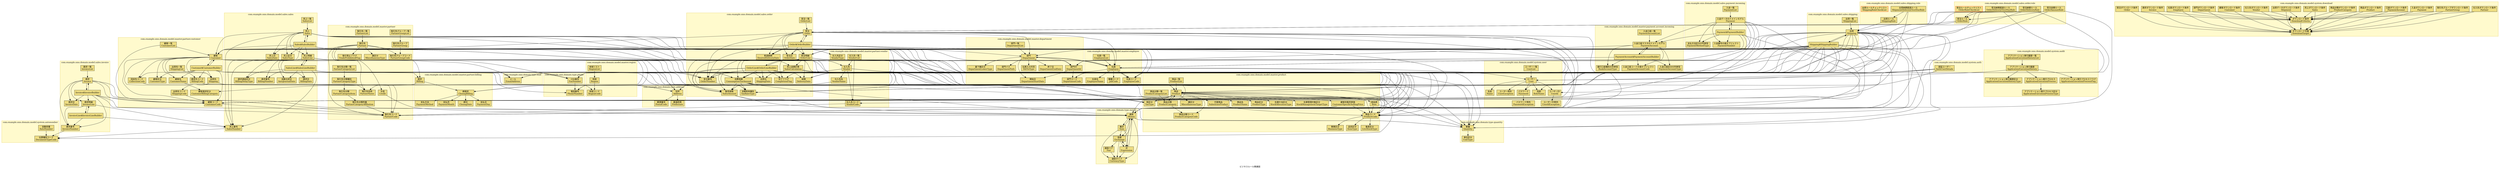 digraph "ビジネスルール関連図" {label="ビジネスルール関連図";
newrank=true;
node [shape=box,style=filled,fillcolor=lightgoldenrod];
subgraph "cluster_com.example.sms.domain.model.master.department" {
label="com.example.sms.domain.model.master.department";
style=filled;fillcolor="lemonchiffon";
color="lightgoldenrod";
penwidth=2;
"com.example.sms.domain.model.master.department.Department"[label="部門\nDepartment",URL="./domain.html#com.example.sms.domain.model.master.department.Department"];
"com.example.sms.domain.model.master.department.DepartmentCode"[label="部門コード\nDepartmentCode",URL="./domain.html#com.example.sms.domain.model.master.department.DepartmentCode"];
"com.example.sms.domain.model.master.department.DepartmentEndDate"[label="終了日\nDepartmentEndDate",URL="./domain.html#com.example.sms.domain.model.master.department.DepartmentEndDate"];
"com.example.sms.domain.model.master.department.DepartmentId"[label="部門ID\nDepartmentId",URL="./domain.html#com.example.sms.domain.model.master.department.DepartmentId"];
"com.example.sms.domain.model.master.department.DepartmentList"[label="部門一覧\nDepartmentList",URL="./domain.html#com.example.sms.domain.model.master.department.DepartmentList"];
"com.example.sms.domain.model.master.department.DepartmentLowerType"[label="最下層区分\nDepartmentLowerType",URL="./domain.html#com.example.sms.domain.model.master.department.DepartmentLowerType"];
"com.example.sms.domain.model.master.department.DepartmentPath"[label="部門パス\nDepartmentPath",URL="./domain.html#com.example.sms.domain.model.master.department.DepartmentPath"];
"com.example.sms.domain.model.master.department.DepartmentStartDate"[label="開始日\nDepartmentStartDate",URL="./domain.html#com.example.sms.domain.model.master.department.DepartmentStartDate"];
"com.example.sms.domain.model.master.department.SlitYnType"[label="伝票入力可否\nSlitYnType",URL="./domain.html#com.example.sms.domain.model.master.department.SlitYnType"];
}
subgraph "cluster_com.example.sms.domain.model.master.employee" {
label="com.example.sms.domain.model.master.employee";
style=filled;fillcolor="lemonchiffon";
color="lightgoldenrod";
penwidth=2;
"com.example.sms.domain.model.master.employee.Employee"[label="社員\nEmployee",URL="./domain.html#com.example.sms.domain.model.master.employee.Employee"];
"com.example.sms.domain.model.master.employee.EmployeeCode"[label="社員コード\nEmployeeCode",URL="./domain.html#com.example.sms.domain.model.master.employee.EmployeeCode"];
"com.example.sms.domain.model.master.employee.EmployeeList"[label="社員一覧\nEmployeeList",URL="./domain.html#com.example.sms.domain.model.master.employee.EmployeeList"];
"com.example.sms.domain.model.master.employee.EmployeeName"[label="社員名\nEmployeeName",URL="./domain.html#com.example.sms.domain.model.master.employee.EmployeeName"];
"com.example.sms.domain.model.master.employee.JobCode"[label="職種コード\nJobCode",URL="./domain.html#com.example.sms.domain.model.master.employee.JobCode"];
}
subgraph "cluster_com.example.sms.domain.model.master.partner" {
label="com.example.sms.domain.model.master.partner";
style=filled;fillcolor="lemonchiffon";
color="lightgoldenrod";
penwidth=2;
"com.example.sms.domain.model.master.partner.Credit"[label="与信\nCredit",URL="./domain.html#com.example.sms.domain.model.master.partner.Credit"];
"com.example.sms.domain.model.master.partner.MiscellaneousType"[label="雑区分\nMiscellaneousType",URL="./domain.html#com.example.sms.domain.model.master.partner.MiscellaneousType"];
"com.example.sms.domain.model.master.partner.Partner"[label="取引先\nPartner",URL="./domain.html#com.example.sms.domain.model.master.partner.Partner"];
"com.example.sms.domain.model.master.partner.PartnerCategoryAffiliation"[label="取引先分類所属\nPartnerCategoryAffiliation",URL="./domain.html#com.example.sms.domain.model.master.partner.PartnerCategoryAffiliation"];
"com.example.sms.domain.model.master.partner.PartnerCategoryItem"[label="取引先分類\nPartnerCategoryItem",URL="./domain.html#com.example.sms.domain.model.master.partner.PartnerCategoryItem"];
"com.example.sms.domain.model.master.partner.PartnerCategoryList"[label="取引先分類一覧\nPartnerCategoryList",URL="./domain.html#com.example.sms.domain.model.master.partner.PartnerCategoryList"];
"com.example.sms.domain.model.master.partner.PartnerCategoryType"[label="取引先分類種別\nPartnerCategoryType",URL="./domain.html#com.example.sms.domain.model.master.partner.PartnerCategoryType"];
"com.example.sms.domain.model.master.partner.PartnerCode"[label="取引先コード\nPartnerCode",URL="./domain.html#com.example.sms.domain.model.master.partner.PartnerCode"];
"com.example.sms.domain.model.master.partner.PartnerGroup"[label="取引先グループ\nPartnerGroup",URL="./domain.html#com.example.sms.domain.model.master.partner.PartnerGroup"];
"com.example.sms.domain.model.master.partner.PartnerGroupCode"[label="取引先グループコード\nPartnerGroupCode",URL="./domain.html#com.example.sms.domain.model.master.partner.PartnerGroupCode"];
"com.example.sms.domain.model.master.partner.PartnerGroupList"[label="取引先グループ一覧\nPartnerGroupList",URL="./domain.html#com.example.sms.domain.model.master.partner.PartnerGroupList"];
"com.example.sms.domain.model.master.partner.PartnerList"[label="取引先一覧\nPartnerList",URL="./domain.html#com.example.sms.domain.model.master.partner.PartnerList"];
"com.example.sms.domain.model.master.partner.PartnerName"[label="取引先名称\nPartnerName",URL="./domain.html#com.example.sms.domain.model.master.partner.PartnerName"];
"com.example.sms.domain.model.master.partner.TradeProhibitedFlag"[label="取引禁止フラグ\nTradeProhibitedFlag",URL="./domain.html#com.example.sms.domain.model.master.partner.TradeProhibitedFlag"];
}
subgraph "cluster_com.example.sms.domain.model.master.partner.billing" {
label="com.example.sms.domain.model.master.partner.billing";
style=filled;fillcolor="lemonchiffon";
color="lightgoldenrod";
penwidth=2;
"com.example.sms.domain.model.master.partner.billing.Billing"[label="請求\nBilling",URL="./domain.html#com.example.sms.domain.model.master.partner.billing.Billing"];
"com.example.sms.domain.model.master.partner.billing.ClosingBilling"[label="締請求\nClosingBilling",URL="./domain.html#com.example.sms.domain.model.master.partner.billing.ClosingBilling"];
"com.example.sms.domain.model.master.partner.billing.ClosingDate"[label="締日\nClosingDate",URL="./domain.html#com.example.sms.domain.model.master.partner.billing.ClosingDate"];
"com.example.sms.domain.model.master.partner.billing.PaymentDay"[label="支払日\nPaymentDay",URL="./domain.html#com.example.sms.domain.model.master.partner.billing.PaymentDay"];
"com.example.sms.domain.model.master.partner.billing.PaymentMethod"[label="支払方法\nPaymentMethod",URL="./domain.html#com.example.sms.domain.model.master.partner.billing.PaymentMethod"];
"com.example.sms.domain.model.master.partner.billing.PaymentMonth"[label="支払月\nPaymentMonth",URL="./domain.html#com.example.sms.domain.model.master.partner.billing.PaymentMonth"];
}
subgraph "cluster_com.example.sms.domain.model.master.partner.customer" {
label="com.example.sms.domain.model.master.partner.customer";
style=filled;fillcolor="lemonchiffon";
color="lightgoldenrod";
penwidth=2;
"com.example.sms.domain.model.master.partner.customer.BillingCode"[label="請求先コード\nBillingCode",URL="./domain.html#com.example.sms.domain.model.master.partner.customer.BillingCode"];
"com.example.sms.domain.model.master.partner.customer.CollectionCode"[label="回収先コード\nCollectionCode",URL="./domain.html#com.example.sms.domain.model.master.partner.customer.CollectionCode"];
"com.example.sms.domain.model.master.partner.customer.Customer"[label="顧客\nCustomer",URL="./domain.html#com.example.sms.domain.model.master.partner.customer.Customer"];
"com.example.sms.domain.model.master.partner.customer.Customer$CustomerBuilder"[label="Customer$CustomerBuilder",URL="./domain.html#com.example.sms.domain.model.master.partner.customer.Customer$CustomerBuilder"];
"com.example.sms.domain.model.master.partner.customer.CustomerBillingCategory"[label="顧客請求区分\nCustomerBillingCategory",URL="./domain.html#com.example.sms.domain.model.master.partner.customer.CustomerBillingCategory"];
"com.example.sms.domain.model.master.partner.customer.CustomerCode"[label="顧客コード\nCustomerCode",URL="./domain.html#com.example.sms.domain.model.master.partner.customer.CustomerCode"];
"com.example.sms.domain.model.master.partner.customer.CustomerList"[label="顧客一覧\nCustomerList",URL="./domain.html#com.example.sms.domain.model.master.partner.customer.CustomerList"];
"com.example.sms.domain.model.master.partner.customer.CustomerName"[label="顧客名\nCustomerName",URL="./domain.html#com.example.sms.domain.model.master.partner.customer.CustomerName"];
"com.example.sms.domain.model.master.partner.customer.CustomerType"[label="顧客区分\nCustomerType",URL="./domain.html#com.example.sms.domain.model.master.partner.customer.CustomerType"];
"com.example.sms.domain.model.master.partner.customer.Shipping"[label="出荷先\nShipping",URL="./domain.html#com.example.sms.domain.model.master.partner.customer.Shipping"];
"com.example.sms.domain.model.master.partner.customer.ShippingCode"[label="出荷先コード\nShippingCode",URL="./domain.html#com.example.sms.domain.model.master.partner.customer.ShippingCode"];
"com.example.sms.domain.model.master.partner.customer.ShippingList"[label="出荷先一覧\nShippingList",URL="./domain.html#com.example.sms.domain.model.master.partner.customer.ShippingList"];
}
subgraph "cluster_com.example.sms.domain.model.master.partner.vendor" {
label="com.example.sms.domain.model.master.partner.vendor";
style=filled;fillcolor="lemonchiffon";
color="lightgoldenrod";
penwidth=2;
"com.example.sms.domain.model.master.partner.vendor.Vendor"[label="仕入先\nVendor",URL="./domain.html#com.example.sms.domain.model.master.partner.vendor.Vendor"];
"com.example.sms.domain.model.master.partner.vendor.VendorCode"[label="仕入先コード\nVendorCode",URL="./domain.html#com.example.sms.domain.model.master.partner.vendor.VendorCode"];
"com.example.sms.domain.model.master.partner.vendor.VendorList"[label="仕入先一覧\nVendorList",URL="./domain.html#com.example.sms.domain.model.master.partner.vendor.VendorList"];
"com.example.sms.domain.model.master.partner.vendor.VendorName"[label="仕入先名\nVendorName",URL="./domain.html#com.example.sms.domain.model.master.partner.vendor.VendorName"];
"com.example.sms.domain.model.master.partner.vendor.VendorType"[label="仕入先区分\nVendorType",URL="./domain.html#com.example.sms.domain.model.master.partner.vendor.VendorType"];
}
subgraph "cluster_com.example.sms.domain.model.master.payment.account.incoming" {
label="com.example.sms.domain.model.master.payment.account.incoming";
style=filled;fillcolor="lemonchiffon";
color="lightgoldenrod";
penwidth=2;
"com.example.sms.domain.model.master.payment.account.incoming.BankAccountType"[label="銀行口座種別の列挙型\nBankAccountType",URL="./domain.html#com.example.sms.domain.model.master.payment.account.incoming.BankAccountType"];
"com.example.sms.domain.model.master.payment.account.incoming.PaymentAccount"[label="入金口座マスタのドメインモデル\nPaymentAccount",URL="./domain.html#com.example.sms.domain.model.master.payment.account.incoming.PaymentAccount"];
"com.example.sms.domain.model.master.payment.account.incoming.PaymentAccount$PaymentAccountBuilder"[label="PaymentAccount$PaymentAccountBuilder",URL="./domain.html#com.example.sms.domain.model.master.payment.account.incoming.PaymentAccount$PaymentAccountBuilder"];
"com.example.sms.domain.model.master.payment.account.incoming.PaymentAccountCode"[label="入金口座コードの値オブジェクト\nPaymentAccountCode",URL="./domain.html#com.example.sms.domain.model.master.payment.account.incoming.PaymentAccountCode"];
"com.example.sms.domain.model.master.payment.account.incoming.PaymentAccountList"[label="入金口座一覧\nPaymentAccountList",URL="./domain.html#com.example.sms.domain.model.master.payment.account.incoming.PaymentAccountList"];
"com.example.sms.domain.model.master.payment.account.incoming.PaymentAccountType"[label="入金口座区分の列挙型\nPaymentAccountType",URL="./domain.html#com.example.sms.domain.model.master.payment.account.incoming.PaymentAccountType"];
}
subgraph "cluster_com.example.sms.domain.model.master.product" {
label="com.example.sms.domain.model.master.product";
style=filled;fillcolor="lemonchiffon";
color="lightgoldenrod";
penwidth=2;
"com.example.sms.domain.model.master.product.Bom"[label="部品表\nBom",URL="./domain.html#com.example.sms.domain.model.master.product.Bom"];
"com.example.sms.domain.model.master.product.BusinessType"[label="事業区分\nBusinessType",URL="./domain.html#com.example.sms.domain.model.master.product.BusinessType"];
"com.example.sms.domain.model.master.product.CustomerSpecificSellingPrice"[label="顧客別販売単価\nCustomerSpecificSellingPrice",URL="./domain.html#com.example.sms.domain.model.master.product.CustomerSpecificSellingPrice"];
"com.example.sms.domain.model.master.product.ItemType"[label="品目区分\nItemType",URL="./domain.html#com.example.sms.domain.model.master.product.ItemType"];
"com.example.sms.domain.model.master.product.LiveStockType"[label="畜産区分\nLiveStockType",URL="./domain.html#com.example.sms.domain.model.master.product.LiveStockType"];
"com.example.sms.domain.model.master.product.MiscellaneousType"[label="雑区分\nMiscellaneousType",URL="./domain.html#com.example.sms.domain.model.master.product.MiscellaneousType"];
"com.example.sms.domain.model.master.product.Product"[label="商品\nProduct",URL="./domain.html#com.example.sms.domain.model.master.product.Product"];
"com.example.sms.domain.model.master.product.ProductCategory"[label="商品分類\nProductCategory",URL="./domain.html#com.example.sms.domain.model.master.product.ProductCategory"];
"com.example.sms.domain.model.master.product.ProductCategoryCode"[label="商品分類コード\nProductCategoryCode",URL="./domain.html#com.example.sms.domain.model.master.product.ProductCategoryCode"];
"com.example.sms.domain.model.master.product.ProductCategoryList"[label="商品分類一覧\nProductCategoryList",URL="./domain.html#com.example.sms.domain.model.master.product.ProductCategoryList"];
"com.example.sms.domain.model.master.product.ProductCode"[label="商品コード\nProductCode",URL="./domain.html#com.example.sms.domain.model.master.product.ProductCode"];
"com.example.sms.domain.model.master.product.ProductList"[label="商品一覧\nProductList",URL="./domain.html#com.example.sms.domain.model.master.product.ProductList"];
"com.example.sms.domain.model.master.product.ProductName"[label="商品名\nProductName",URL="./domain.html#com.example.sms.domain.model.master.product.ProductName"];
"com.example.sms.domain.model.master.product.ProductType"[label="商品区分\nProductType",URL="./domain.html#com.example.sms.domain.model.master.product.ProductType"];
"com.example.sms.domain.model.master.product.StockAllocationType"[label="在庫引当区分\nStockAllocationType",URL="./domain.html#com.example.sms.domain.model.master.product.StockAllocationType"];
"com.example.sms.domain.model.master.product.StockManagementTargetType"[label="在庫管理対象区分\nStockManagementTargetType",URL="./domain.html#com.example.sms.domain.model.master.product.StockManagementTargetType"];
"com.example.sms.domain.model.master.product.SubstituteProduct"[label="代替商品\nSubstituteProduct",URL="./domain.html#com.example.sms.domain.model.master.product.SubstituteProduct"];
"com.example.sms.domain.model.master.product.TaxType"[label="税区分\nTaxType",URL="./domain.html#com.example.sms.domain.model.master.product.TaxType"];
}
subgraph "cluster_com.example.sms.domain.model.master.region" {
label="com.example.sms.domain.model.master.region";
style=filled;fillcolor="lemonchiffon";
color="lightgoldenrod";
penwidth=2;
"com.example.sms.domain.model.master.region.Region"[label="地域\nRegion",URL="./domain.html#com.example.sms.domain.model.master.region.Region"];
"com.example.sms.domain.model.master.region.RegionCode"[label="地域コード\nRegionCode",URL="./domain.html#com.example.sms.domain.model.master.region.RegionCode"];
"com.example.sms.domain.model.master.region.RegionList"[label="地域リスト\nRegionList",URL="./domain.html#com.example.sms.domain.model.master.region.RegionList"];
}
subgraph "cluster_com.example.sms.domain.model.sales.invoice" {
label="com.example.sms.domain.model.sales.invoice";
style=filled;fillcolor="lemonchiffon";
color="lightgoldenrod";
penwidth=2;
"com.example.sms.domain.model.sales.invoice.Invoice"[label="請求\nInvoice",URL="./domain.html#com.example.sms.domain.model.sales.invoice.Invoice"];
"com.example.sms.domain.model.sales.invoice.Invoice$InvoiceBuilder"[label="Invoice$InvoiceBuilder",URL="./domain.html#com.example.sms.domain.model.sales.invoice.Invoice$InvoiceBuilder"];
"com.example.sms.domain.model.sales.invoice.InvoiceDate"[label="請求日\nInvoiceDate",URL="./domain.html#com.example.sms.domain.model.sales.invoice.InvoiceDate"];
"com.example.sms.domain.model.sales.invoice.InvoiceLine"[label="請求明細\nInvoiceLine",URL="./domain.html#com.example.sms.domain.model.sales.invoice.InvoiceLine"];
"com.example.sms.domain.model.sales.invoice.InvoiceLine$InvoiceLineBuilder"[label="InvoiceLine$InvoiceLineBuilder",URL="./domain.html#com.example.sms.domain.model.sales.invoice.InvoiceLine$InvoiceLineBuilder"];
"com.example.sms.domain.model.sales.invoice.InvoiceList"[label="請求一覧\nInvoiceList",URL="./domain.html#com.example.sms.domain.model.sales.invoice.InvoiceList"];
"com.example.sms.domain.model.sales.invoice.InvoiceNumber"[label="請求番号\nInvoiceNumber",URL="./domain.html#com.example.sms.domain.model.sales.invoice.InvoiceNumber"];
}
subgraph "cluster_com.example.sms.domain.model.sales.order" {
label="com.example.sms.domain.model.sales.order";
style=filled;fillcolor="lemonchiffon";
color="lightgoldenrod";
penwidth=2;
"com.example.sms.domain.model.sales.order.CompletionFlag"[label="完了フラグ\nCompletionFlag",URL="./domain.html#com.example.sms.domain.model.sales.order.CompletionFlag"];
"com.example.sms.domain.model.sales.order.ConsumptionTaxAmount"[label="消費税額\nConsumptionTaxAmount",URL="./domain.html#com.example.sms.domain.model.sales.order.ConsumptionTaxAmount"];
"com.example.sms.domain.model.sales.order.DeliveryDate"[label="納期\nDeliveryDate",URL="./domain.html#com.example.sms.domain.model.sales.order.DeliveryDate"];
"com.example.sms.domain.model.sales.order.DesiredDeliveryDate"[label="希望納期\nDesiredDeliveryDate",URL="./domain.html#com.example.sms.domain.model.sales.order.DesiredDeliveryDate"];
"com.example.sms.domain.model.sales.order.Order"[label="受注\nOrder",URL="./domain.html#com.example.sms.domain.model.sales.order.Order"];
"com.example.sms.domain.model.sales.order.Order$OrderBuilder"[label="Order$OrderBuilder",URL="./domain.html#com.example.sms.domain.model.sales.order.Order$OrderBuilder"];
"com.example.sms.domain.model.sales.order.OrderDate"[label="受注日\nOrderDate",URL="./domain.html#com.example.sms.domain.model.sales.order.OrderDate"];
"com.example.sms.domain.model.sales.order.OrderLine"[label="受注明細\nOrderLine",URL="./domain.html#com.example.sms.domain.model.sales.order.OrderLine"];
"com.example.sms.domain.model.sales.order.OrderLine$OrderLineBuilder"[label="OrderLine$OrderLineBuilder",URL="./domain.html#com.example.sms.domain.model.sales.order.OrderLine$OrderLineBuilder"];
"com.example.sms.domain.model.sales.order.OrderList"[label="受注一覧\nOrderList",URL="./domain.html#com.example.sms.domain.model.sales.order.OrderList"];
"com.example.sms.domain.model.sales.order.OrderNumber"[label="受注番号\nOrderNumber",URL="./domain.html#com.example.sms.domain.model.sales.order.OrderNumber"];
"com.example.sms.domain.model.sales.order.SalesAmount"[label="販売価格\nSalesAmount",URL="./domain.html#com.example.sms.domain.model.sales.order.SalesAmount"];
"com.example.sms.domain.model.sales.order.SalesCalculation"[label="売上金額計算\nSalesCalculation",URL="./domain.html#com.example.sms.domain.model.sales.order.SalesCalculation"];
"com.example.sms.domain.model.sales.order.ShippingDate"[label="出荷日\nShippingDate",URL="./domain.html#com.example.sms.domain.model.sales.order.ShippingDate"];
"com.example.sms.domain.model.sales.order.TaxRateType"[label="消費税率種別\nTaxRateType",URL="./domain.html#com.example.sms.domain.model.sales.order.TaxRateType"];
}
subgraph "cluster_com.example.sms.domain.model.sales.order.rule" {
label="com.example.sms.domain.model.sales.order.rule";
style=filled;fillcolor="lemonchiffon";
color="lightgoldenrod";
penwidth=2;
"com.example.sms.domain.model.sales.order.rule.OrderAmountRule"[label="受注金額ルール\nOrderAmountRule",URL="./domain.html#com.example.sms.domain.model.sales.order.rule.OrderAmountRule"];
"com.example.sms.domain.model.sales.order.rule.OrderDeliveryOverDueRule"[label="受注納期超過ルール\nOrderDeliveryOverDueRule",URL="./domain.html#com.example.sms.domain.model.sales.order.rule.OrderDeliveryOverDueRule"];
"com.example.sms.domain.model.sales.order.rule.OrderDeliveryRule"[label="受注納期ルール\nOrderDeliveryRule",URL="./domain.html#com.example.sms.domain.model.sales.order.rule.OrderDeliveryRule"];
"com.example.sms.domain.model.sales.order.rule.OrderRule"[label="受注ルール\nOrderRule",URL="./domain.html#com.example.sms.domain.model.sales.order.rule.OrderRule"];
"com.example.sms.domain.model.sales.order.rule.OrderRuleCheckList"[label="受注ルールチェックリスト\nOrderRuleCheckList",URL="./domain.html#com.example.sms.domain.model.sales.order.rule.OrderRuleCheckList",color="red"];
}
subgraph "cluster_com.example.sms.domain.model.sales.payment.incoming" {
label="com.example.sms.domain.model.sales.payment.incoming";
style=filled;fillcolor="lemonchiffon";
color="lightgoldenrod";
penwidth=2;
"com.example.sms.domain.model.sales.payment.incoming.Payment"[label="入金データのドメインモデル\nPayment",URL="./domain.html#com.example.sms.domain.model.sales.payment.incoming.Payment"];
"com.example.sms.domain.model.sales.payment.incoming.Payment$PaymentBuilder"[label="Payment$PaymentBuilder",URL="./domain.html#com.example.sms.domain.model.sales.payment.incoming.Payment$PaymentBuilder"];
"com.example.sms.domain.model.sales.payment.incoming.PaymentList"[label="入金一覧\nPaymentList",URL="./domain.html#com.example.sms.domain.model.sales.payment.incoming.PaymentList"];
"com.example.sms.domain.model.sales.payment.incoming.PaymentMethodType"[label="支払方法区分の列挙型\nPaymentMethodType",URL="./domain.html#com.example.sms.domain.model.sales.payment.incoming.PaymentMethodType"];
"com.example.sms.domain.model.sales.payment.incoming.PaymentNumber"[label="入金番号の値オブジェクト\nPaymentNumber",URL="./domain.html#com.example.sms.domain.model.sales.payment.incoming.PaymentNumber"];
}
subgraph "cluster_com.example.sms.domain.model.sales.sales" {
label="com.example.sms.domain.model.sales.sales";
style=filled;fillcolor="lemonchiffon";
color="lightgoldenrod";
penwidth=2;
"com.example.sms.domain.model.sales.sales.AutoJournalDate"[label="自動仕訳日\nAutoJournalDate",URL="./domain.html#com.example.sms.domain.model.sales.sales.AutoJournalDate"];
"com.example.sms.domain.model.sales.sales.BillingDate"[label="請求日\nBillingDate",URL="./domain.html#com.example.sms.domain.model.sales.sales.BillingDate"];
"com.example.sms.domain.model.sales.sales.BillingDelayType"[label="請求遅延区分\nBillingDelayType",URL="./domain.html#com.example.sms.domain.model.sales.sales.BillingDelayType"];
"com.example.sms.domain.model.sales.sales.BillingNumber"[label="請求番号\nBillingNumber",URL="./domain.html#com.example.sms.domain.model.sales.sales.BillingNumber"];
"com.example.sms.domain.model.sales.sales.Sales"[label="売上\nSales",URL="./domain.html#com.example.sms.domain.model.sales.sales.Sales"];
"com.example.sms.domain.model.sales.sales.Sales$SalesBuilder"[label="Sales$SalesBuilder",URL="./domain.html#com.example.sms.domain.model.sales.sales.Sales$SalesBuilder"];
"com.example.sms.domain.model.sales.sales.SalesDate"[label="売上日\nSalesDate",URL="./domain.html#com.example.sms.domain.model.sales.sales.SalesDate"];
"com.example.sms.domain.model.sales.sales.SalesLine"[label="売上明細\nSalesLine",URL="./domain.html#com.example.sms.domain.model.sales.sales.SalesLine"];
"com.example.sms.domain.model.sales.sales.SalesLine$SalesLineBuilder"[label="SalesLine$SalesLineBuilder",URL="./domain.html#com.example.sms.domain.model.sales.sales.SalesLine$SalesLineBuilder"];
"com.example.sms.domain.model.sales.sales.SalesList"[label="売上一覧\nSalesList",URL="./domain.html#com.example.sms.domain.model.sales.sales.SalesList"];
"com.example.sms.domain.model.sales.sales.SalesNumber"[label="売上番号\nSalesNumber",URL="./domain.html#com.example.sms.domain.model.sales.sales.SalesNumber"];
"com.example.sms.domain.model.sales.sales.SalesType"[label="売上区分\nSalesType",URL="./domain.html#com.example.sms.domain.model.sales.sales.SalesType"];
}
subgraph "cluster_com.example.sms.domain.model.sales.shipping" {
label="com.example.sms.domain.model.sales.shipping";
style=filled;fillcolor="lemonchiffon";
color="lightgoldenrod";
penwidth=2;
"com.example.sms.domain.model.sales.shipping.Shipping"[label="出荷\nShipping",URL="./domain.html#com.example.sms.domain.model.sales.shipping.Shipping"];
"com.example.sms.domain.model.sales.shipping.Shipping$ShippingBuilder"[label="Shipping$ShippingBuilder",URL="./domain.html#com.example.sms.domain.model.sales.shipping.Shipping$ShippingBuilder"];
"com.example.sms.domain.model.sales.shipping.ShippingList"[label="出荷一覧\nShippingList",URL="./domain.html#com.example.sms.domain.model.sales.shipping.ShippingList"];
}
subgraph "cluster_com.example.sms.domain.model.sales.shipping.rule" {
label="com.example.sms.domain.model.sales.shipping.rule";
style=filled;fillcolor="lemonchiffon";
color="lightgoldenrod";
penwidth=2;
"com.example.sms.domain.model.sales.shipping.rule.ShipmentDeliveryOverDueRule"[label="出荷納期超過ルール\nShipmentDeliveryOverDueRule",URL="./domain.html#com.example.sms.domain.model.sales.shipping.rule.ShipmentDeliveryOverDueRule"];
"com.example.sms.domain.model.sales.shipping.rule.ShippingRule"[label="出荷ルール\nShippingRule",URL="./domain.html#com.example.sms.domain.model.sales.shipping.rule.ShippingRule"];
"com.example.sms.domain.model.sales.shipping.rule.ShippingRuleCheckList"[label="出荷ルールチェックリスト\nShippingRuleCheckList",URL="./domain.html#com.example.sms.domain.model.sales.shipping.rule.ShippingRuleCheckList",color="red"];
}
subgraph "cluster_com.example.sms.domain.model.system.audit" {
label="com.example.sms.domain.model.system.audit";
style=filled;fillcolor="lemonchiffon";
color="lightgoldenrod";
penwidth=2;
"com.example.sms.domain.model.system.audit.ApplicationExecutionHistory"[label="アプリケーション実行履歴\nApplicationExecutionHistory",URL="./domain.html#com.example.sms.domain.model.system.audit.ApplicationExecutionHistory"];
"com.example.sms.domain.model.system.audit.ApplicationExecutionHistoryList"[label="アプリケーション実行履歴一覧\nApplicationExecutionHistoryList",URL="./domain.html#com.example.sms.domain.model.system.audit.ApplicationExecutionHistoryList"];
"com.example.sms.domain.model.system.audit.ApplicationExecutionHistoryType"[label="アプリケーション実行履歴区分\nApplicationExecutionHistoryType",URL="./domain.html#com.example.sms.domain.model.system.audit.ApplicationExecutionHistoryType"];
"com.example.sms.domain.model.system.audit.ApplicationExecutionProcess"[label="アプリケーション実行プロセス\nApplicationExecutionProcess",URL="./domain.html#com.example.sms.domain.model.system.audit.ApplicationExecutionProcess"];
"com.example.sms.domain.model.system.audit.ApplicationExecutionProcessFlag"[label="アプリケーション実行プロセスフラグ\nApplicationExecutionProcessFlag",URL="./domain.html#com.example.sms.domain.model.system.audit.ApplicationExecutionProcessFlag"];
"com.example.sms.domain.model.system.audit.ApplicationExecutionProcessType"[label="アプリケーション実行プロセス区分\nApplicationExecutionProcessType",URL="./domain.html#com.example.sms.domain.model.system.audit.ApplicationExecutionProcessType"];
}
subgraph "cluster_com.example.sms.domain.model.system.auth" {
label="com.example.sms.domain.model.system.auth";
style=filled;fillcolor="lemonchiffon";
color="lightgoldenrod";
penwidth=2;
"com.example.sms.domain.model.system.auth.AuthUserDetails"[label="認証ユーザー\nAuthUserDetails",URL="./domain.html#com.example.sms.domain.model.system.auth.AuthUserDetails"];
}
subgraph "cluster_com.example.sms.domain.model.system.autonumber" {
label="com.example.sms.domain.model.system.autonumber";
style=filled;fillcolor="lemonchiffon";
color="lightgoldenrod";
penwidth=2;
"com.example.sms.domain.model.system.autonumber.AutoNumber"[label="自動採番\nAutoNumber",URL="./domain.html#com.example.sms.domain.model.system.autonumber.AutoNumber"];
"com.example.sms.domain.model.system.autonumber.DocumentTypeCode"[label="伝票種別コード\nDocumentTypeCode",URL="./domain.html#com.example.sms.domain.model.system.autonumber.DocumentTypeCode"];
}
subgraph "cluster_com.example.sms.domain.model.system.download" {
label="com.example.sms.domain.model.system.download";
style=filled;fillcolor="lemonchiffon";
color="lightgoldenrod";
penwidth=2;
"com.example.sms.domain.model.system.download.Customer"[label="顧客ダウンロード条件\nCustomer",URL="./domain.html#com.example.sms.domain.model.system.download.Customer"];
"com.example.sms.domain.model.system.download.Department"[label="部門ダウンロード条件\nDepartment",URL="./domain.html#com.example.sms.domain.model.system.download.Department"];
"com.example.sms.domain.model.system.download.DownloadCriteria"[label="ダウンロード条件\nDownloadCriteria",URL="./domain.html#com.example.sms.domain.model.system.download.DownloadCriteria"];
"com.example.sms.domain.model.system.download.DownloadTarget"[label="ダウンロード対象\nDownloadTarget",URL="./domain.html#com.example.sms.domain.model.system.download.DownloadTarget"];
"com.example.sms.domain.model.system.download.Employee"[label="社員ダウンロード条件\nEmployee",URL="./domain.html#com.example.sms.domain.model.system.download.Employee"];
"com.example.sms.domain.model.system.download.Invoice"[label="請求ダウンロード条件\nInvoice",URL="./domain.html#com.example.sms.domain.model.system.download.Invoice"];
"com.example.sms.domain.model.system.download.Order"[label="受注ダウンロード条件\nOrder",URL="./domain.html#com.example.sms.domain.model.system.download.Order"];
"com.example.sms.domain.model.system.download.Partner"[label="仕入先ダウンロード条件\nPartner",URL="./domain.html#com.example.sms.domain.model.system.download.Partner"];
"com.example.sms.domain.model.system.download.PartnerGroup"[label="取引先グループダウンロード条件\nPartnerGroup",URL="./domain.html#com.example.sms.domain.model.system.download.PartnerGroup"];
"com.example.sms.domain.model.system.download.Payment"[label="入金ダウンロード条件\nPayment",URL="./domain.html#com.example.sms.domain.model.system.download.Payment"];
"com.example.sms.domain.model.system.download.PaymentAccount"[label="口座ダウンロード条件\nPaymentAccount",URL="./domain.html#com.example.sms.domain.model.system.download.PaymentAccount"];
"com.example.sms.domain.model.system.download.Product"[label="商品ダウンロード条件\nProduct",URL="./domain.html#com.example.sms.domain.model.system.download.Product"];
"com.example.sms.domain.model.system.download.ProductCategory"[label="商品分類ダウンロード条件\nProductCategory",URL="./domain.html#com.example.sms.domain.model.system.download.ProductCategory"];
"com.example.sms.domain.model.system.download.Sales"[label="売上ダウンロード条件\nSales",URL="./domain.html#com.example.sms.domain.model.system.download.Sales"];
"com.example.sms.domain.model.system.download.Shipment"[label="出荷データダウンロード条件\nShipment",URL="./domain.html#com.example.sms.domain.model.system.download.Shipment"];
"com.example.sms.domain.model.system.download.Vendor"[label="仕入先ダウンロード条件\nVendor",URL="./domain.html#com.example.sms.domain.model.system.download.Vendor"];
}
subgraph "cluster_com.example.sms.domain.model.system.user" {
label="com.example.sms.domain.model.system.user";
style=filled;fillcolor="lemonchiffon";
color="lightgoldenrod";
penwidth=2;
"com.example.sms.domain.model.system.user.Name"[label="名前\nName",URL="./domain.html#com.example.sms.domain.model.system.user.Name"];
"com.example.sms.domain.model.system.user.Password"[label="パスワード\nPassword",URL="./domain.html#com.example.sms.domain.model.system.user.Password"];
"com.example.sms.domain.model.system.user.PasswordException"[label="パスワード例外\nPasswordException",URL="./domain.html#com.example.sms.domain.model.system.user.PasswordException"];
"com.example.sms.domain.model.system.user.RoleName"[label="役割\nRoleName",URL="./domain.html#com.example.sms.domain.model.system.user.RoleName"];
"com.example.sms.domain.model.system.user.User"[label="ユーザー\nUser",URL="./domain.html#com.example.sms.domain.model.system.user.User"];
"com.example.sms.domain.model.system.user.UserException"[label="ユーザー例外\nUserException",URL="./domain.html#com.example.sms.domain.model.system.user.UserException"];
"com.example.sms.domain.model.system.user.UserId"[label="ユーザーID\nUserId",URL="./domain.html#com.example.sms.domain.model.system.user.UserId"];
"com.example.sms.domain.model.system.user.UserIdException"[label="ユーザーID例外\nUserIdException",URL="./domain.html#com.example.sms.domain.model.system.user.UserIdException"];
"com.example.sms.domain.model.system.user.UserList"[label="ユーザー一覧\nUserList",URL="./domain.html#com.example.sms.domain.model.system.user.UserList"];
}
subgraph "cluster_com.example.sms.domain.type.address" {
label="com.example.sms.domain.type.address";
style=filled;fillcolor="lemonchiffon";
color="lightgoldenrod";
penwidth=2;
"com.example.sms.domain.type.address.Address"[label="住所\nAddress",URL="./domain.html#com.example.sms.domain.type.address.Address"];
"com.example.sms.domain.type.address.PostalCode"[label="郵便番号\nPostalCode",URL="./domain.html#com.example.sms.domain.type.address.PostalCode"];
"com.example.sms.domain.type.address.Prefecture"[label="都道府県\nPrefecture",URL="./domain.html#com.example.sms.domain.type.address.Prefecture"];
}
subgraph "cluster_com.example.sms.domain.type.mail" {
label="com.example.sms.domain.type.mail";
style=filled;fillcolor="lemonchiffon";
color="lightgoldenrod";
penwidth=2;
"com.example.sms.domain.type.mail.EmailAddress"[label="メール\nEmailAddress",URL="./domain.html#com.example.sms.domain.type.mail.EmailAddress"];
}
subgraph "cluster_com.example.sms.domain.type.money" {
label="com.example.sms.domain.type.money";
style=filled;fillcolor="lemonchiffon";
color="lightgoldenrod";
penwidth=2;
"com.example.sms.domain.type.money.CurrencyType"[label="通貨タイプ\nCurrencyType",URL="./domain.html#com.example.sms.domain.type.money.CurrencyType"];
"com.example.sms.domain.type.money.Exchange"[label="為替\nExchange",URL="./domain.html#com.example.sms.domain.type.money.Exchange"];
"com.example.sms.domain.type.money.Expression"[label="式\nExpression",URL="./domain.html#com.example.sms.domain.type.money.Expression"];
"com.example.sms.domain.type.money.Money"[label="通貨\nMoney",URL="./domain.html#com.example.sms.domain.type.money.Money"];
"com.example.sms.domain.type.money.Pair"[label="通貨ペア\nPair",URL="./domain.html#com.example.sms.domain.type.money.Pair"];
"com.example.sms.domain.type.money.Sum"[label="集計\nSum",URL="./domain.html#com.example.sms.domain.type.money.Sum"];
}
subgraph "cluster_com.example.sms.domain.type.phone" {
label="com.example.sms.domain.type.phone";
style=filled;fillcolor="lemonchiffon";
color="lightgoldenrod";
penwidth=2;
"com.example.sms.domain.type.phone.FaxNumber"[label="FAX番号\nFaxNumber",URL="./domain.html#com.example.sms.domain.type.phone.FaxNumber"];
"com.example.sms.domain.type.phone.PhoneNumber"[label="電話番号\nPhoneNumber",URL="./domain.html#com.example.sms.domain.type.phone.PhoneNumber"];
}
subgraph "cluster_com.example.sms.domain.type.quantity" {
label="com.example.sms.domain.type.quantity";
style=filled;fillcolor="lemonchiffon";
color="lightgoldenrod";
penwidth=2;
"com.example.sms.domain.type.quantity.Quantity"[label="数量\nQuantity",URL="./domain.html#com.example.sms.domain.type.quantity.Quantity"];
"com.example.sms.domain.type.quantity.UnitType"[label="単位区分\nUnitType",URL="./domain.html#com.example.sms.domain.type.quantity.UnitType"];
}
"com.example.sms.domain.model.master.department.Department" -> "com.example.sms.domain.model.master.department.DepartmentEndDate";
"com.example.sms.domain.model.master.department.Department" -> "com.example.sms.domain.model.master.department.DepartmentId";
"com.example.sms.domain.model.master.department.Department" -> "com.example.sms.domain.model.master.department.DepartmentLowerType";
"com.example.sms.domain.model.master.department.Department" -> "com.example.sms.domain.model.master.department.DepartmentPath";
"com.example.sms.domain.model.master.department.Department" -> "com.example.sms.domain.model.master.department.DepartmentStartDate";
"com.example.sms.domain.model.master.department.Department" -> "com.example.sms.domain.model.master.department.SlitYnType";
"com.example.sms.domain.model.master.department.Department" -> "com.example.sms.domain.model.master.employee.Employee";
"com.example.sms.domain.model.master.department.DepartmentId" -> "com.example.sms.domain.model.master.department.DepartmentCode";
"com.example.sms.domain.model.master.department.DepartmentId" -> "com.example.sms.domain.model.master.department.DepartmentStartDate";
"com.example.sms.domain.model.master.department.DepartmentList" -> "com.example.sms.domain.model.master.department.Department";
"com.example.sms.domain.model.master.employee.Employee" -> "com.example.sms.domain.model.master.department.Department";
"com.example.sms.domain.model.master.employee.Employee" -> "com.example.sms.domain.model.master.employee.EmployeeCode";
"com.example.sms.domain.model.master.employee.Employee" -> "com.example.sms.domain.model.master.employee.EmployeeName";
"com.example.sms.domain.model.master.employee.Employee" -> "com.example.sms.domain.model.master.employee.JobCode";
"com.example.sms.domain.model.master.employee.Employee" -> "com.example.sms.domain.model.system.user.User";
"com.example.sms.domain.model.master.employee.Employee" -> "com.example.sms.domain.type.phone.FaxNumber";
"com.example.sms.domain.model.master.employee.Employee" -> "com.example.sms.domain.type.phone.PhoneNumber";
"com.example.sms.domain.model.master.employee.EmployeeList" -> "com.example.sms.domain.model.master.employee.Employee";
"com.example.sms.domain.model.master.partner.billing.Billing" -> "com.example.sms.domain.model.master.partner.billing.ClosingBilling";
"com.example.sms.domain.model.master.partner.billing.Billing" -> "com.example.sms.domain.model.master.partner.customer.CustomerBillingCategory";
"com.example.sms.domain.model.master.partner.billing.ClosingBilling" -> "com.example.sms.domain.model.master.partner.billing.ClosingDate";
"com.example.sms.domain.model.master.partner.billing.ClosingBilling" -> "com.example.sms.domain.model.master.partner.billing.PaymentDay";
"com.example.sms.domain.model.master.partner.billing.ClosingBilling" -> "com.example.sms.domain.model.master.partner.billing.PaymentMethod";
"com.example.sms.domain.model.master.partner.billing.ClosingBilling" -> "com.example.sms.domain.model.master.partner.billing.PaymentMonth";
"com.example.sms.domain.model.master.partner.Credit" -> "com.example.sms.domain.type.money.Money";
"com.example.sms.domain.model.master.partner.customer.BillingCode" -> "com.example.sms.domain.model.master.partner.PartnerCode";
"com.example.sms.domain.model.master.partner.customer.CollectionCode" -> "com.example.sms.domain.model.master.partner.PartnerCode";
"com.example.sms.domain.model.master.partner.customer.Customer$CustomerBuilder" -> "com.example.sms.domain.model.master.partner.billing.Billing";
"com.example.sms.domain.model.master.partner.customer.Customer$CustomerBuilder" -> "com.example.sms.domain.model.master.partner.customer.BillingCode";
"com.example.sms.domain.model.master.partner.customer.Customer$CustomerBuilder" -> "com.example.sms.domain.model.master.partner.customer.CollectionCode";
"com.example.sms.domain.model.master.partner.customer.Customer$CustomerBuilder" -> "com.example.sms.domain.model.master.partner.customer.Customer";
"com.example.sms.domain.model.master.partner.customer.Customer$CustomerBuilder" -> "com.example.sms.domain.model.master.partner.customer.CustomerCode";
"com.example.sms.domain.model.master.partner.customer.Customer$CustomerBuilder" -> "com.example.sms.domain.model.master.partner.customer.CustomerName";
"com.example.sms.domain.model.master.partner.customer.Customer$CustomerBuilder" -> "com.example.sms.domain.model.master.partner.customer.CustomerType";
"com.example.sms.domain.model.master.partner.customer.Customer$CustomerBuilder" -> "com.example.sms.domain.model.master.partner.customer.Shipping";
"com.example.sms.domain.model.master.partner.customer.Customer$CustomerBuilder" -> "com.example.sms.domain.type.address.Address";
"com.example.sms.domain.model.master.partner.customer.Customer$CustomerBuilder" -> "com.example.sms.domain.type.mail.EmailAddress";
"com.example.sms.domain.model.master.partner.customer.Customer$CustomerBuilder" -> "com.example.sms.domain.type.phone.FaxNumber";
"com.example.sms.domain.model.master.partner.customer.Customer$CustomerBuilder" -> "com.example.sms.domain.type.phone.PhoneNumber";
"com.example.sms.domain.model.master.partner.customer.Customer" -> "com.example.sms.domain.model.master.partner.billing.Billing";
"com.example.sms.domain.model.master.partner.customer.Customer" -> "com.example.sms.domain.model.master.partner.billing.ClosingBilling";
"com.example.sms.domain.model.master.partner.customer.Customer" -> "com.example.sms.domain.model.master.partner.customer.BillingCode";
"com.example.sms.domain.model.master.partner.customer.Customer" -> "com.example.sms.domain.model.master.partner.customer.CollectionCode";
"com.example.sms.domain.model.master.partner.customer.Customer" -> "com.example.sms.domain.model.master.partner.customer.Customer$CustomerBuilder";
"com.example.sms.domain.model.master.partner.customer.Customer" -> "com.example.sms.domain.model.master.partner.customer.CustomerBillingCategory";
"com.example.sms.domain.model.master.partner.customer.Customer" -> "com.example.sms.domain.model.master.partner.customer.CustomerCode";
"com.example.sms.domain.model.master.partner.customer.Customer" -> "com.example.sms.domain.model.master.partner.customer.CustomerName";
"com.example.sms.domain.model.master.partner.customer.Customer" -> "com.example.sms.domain.model.master.partner.customer.CustomerType";
"com.example.sms.domain.model.master.partner.customer.Customer" -> "com.example.sms.domain.model.master.partner.customer.Shipping";
"com.example.sms.domain.model.master.partner.customer.Customer" -> "com.example.sms.domain.type.address.Address";
"com.example.sms.domain.model.master.partner.customer.Customer" -> "com.example.sms.domain.type.mail.EmailAddress";
"com.example.sms.domain.model.master.partner.customer.Customer" -> "com.example.sms.domain.type.phone.FaxNumber";
"com.example.sms.domain.model.master.partner.customer.Customer" -> "com.example.sms.domain.type.phone.PhoneNumber";
"com.example.sms.domain.model.master.partner.customer.CustomerCode" -> "com.example.sms.domain.model.master.partner.PartnerCode";
"com.example.sms.domain.model.master.partner.customer.CustomerList" -> "com.example.sms.domain.model.master.partner.customer.Customer";
"com.example.sms.domain.model.master.partner.customer.CustomerList" -> "com.example.sms.domain.model.master.partner.customer.CustomerCode";
"com.example.sms.domain.model.master.partner.customer.CustomerName" -> "com.example.sms.domain.model.master.partner.PartnerName";
"com.example.sms.domain.model.master.partner.customer.Shipping" -> "com.example.sms.domain.model.master.partner.customer.ShippingCode";
"com.example.sms.domain.model.master.partner.customer.Shipping" -> "com.example.sms.domain.model.master.region.RegionCode";
"com.example.sms.domain.model.master.partner.customer.Shipping" -> "com.example.sms.domain.type.address.Address";
"com.example.sms.domain.model.master.partner.customer.ShippingCode" -> "com.example.sms.domain.model.master.partner.customer.CustomerCode";
"com.example.sms.domain.model.master.partner.customer.ShippingList" -> "com.example.sms.domain.model.master.partner.customer.Shipping";
"com.example.sms.domain.model.master.partner.Partner" -> "com.example.sms.domain.model.master.partner.Credit";
"com.example.sms.domain.model.master.partner.Partner" -> "com.example.sms.domain.model.master.partner.MiscellaneousType";
"com.example.sms.domain.model.master.partner.Partner" -> "com.example.sms.domain.model.master.partner.PartnerCode";
"com.example.sms.domain.model.master.partner.Partner" -> "com.example.sms.domain.model.master.partner.PartnerGroupCode";
"com.example.sms.domain.model.master.partner.Partner" -> "com.example.sms.domain.model.master.partner.PartnerName";
"com.example.sms.domain.model.master.partner.Partner" -> "com.example.sms.domain.model.master.partner.TradeProhibitedFlag";
"com.example.sms.domain.model.master.partner.Partner" -> "com.example.sms.domain.model.master.partner.customer.Customer";
"com.example.sms.domain.model.master.partner.Partner" -> "com.example.sms.domain.model.master.partner.vendor.Vendor";
"com.example.sms.domain.model.master.partner.Partner" -> "com.example.sms.domain.model.master.partner.vendor.VendorType";
"com.example.sms.domain.model.master.partner.Partner" -> "com.example.sms.domain.type.address.Address";
"com.example.sms.domain.model.master.partner.PartnerCategoryAffiliation" -> "com.example.sms.domain.model.master.partner.PartnerCode";
"com.example.sms.domain.model.master.partner.PartnerCategoryItem" -> "com.example.sms.domain.model.master.partner.PartnerCategoryAffiliation";
"com.example.sms.domain.model.master.partner.PartnerCategoryList" -> "com.example.sms.domain.model.master.partner.PartnerCategoryType";
"com.example.sms.domain.model.master.partner.PartnerCategoryType" -> "com.example.sms.domain.model.master.partner.PartnerCategoryItem";
"com.example.sms.domain.model.master.partner.PartnerGroup" -> "com.example.sms.domain.model.master.partner.PartnerGroupCode";
"com.example.sms.domain.model.master.partner.PartnerGroupList" -> "com.example.sms.domain.model.master.partner.PartnerGroup";
"com.example.sms.domain.model.master.partner.PartnerList" -> "com.example.sms.domain.model.master.partner.Partner";
"com.example.sms.domain.model.master.partner.vendor.Vendor" -> "com.example.sms.domain.model.master.partner.billing.ClosingBilling";
"com.example.sms.domain.model.master.partner.vendor.Vendor" -> "com.example.sms.domain.model.master.partner.vendor.VendorCode";
"com.example.sms.domain.model.master.partner.vendor.Vendor" -> "com.example.sms.domain.model.master.partner.vendor.VendorName";
"com.example.sms.domain.model.master.partner.vendor.Vendor" -> "com.example.sms.domain.type.address.Address";
"com.example.sms.domain.model.master.partner.vendor.Vendor" -> "com.example.sms.domain.type.mail.EmailAddress";
"com.example.sms.domain.model.master.partner.vendor.Vendor" -> "com.example.sms.domain.type.phone.FaxNumber";
"com.example.sms.domain.model.master.partner.vendor.Vendor" -> "com.example.sms.domain.type.phone.PhoneNumber";
"com.example.sms.domain.model.master.partner.vendor.VendorCode" -> "com.example.sms.domain.model.master.partner.PartnerCode";
"com.example.sms.domain.model.master.partner.vendor.VendorList" -> "com.example.sms.domain.model.master.partner.vendor.Vendor";
"com.example.sms.domain.model.master.partner.vendor.VendorList" -> "com.example.sms.domain.model.master.partner.vendor.VendorCode";
"com.example.sms.domain.model.master.partner.vendor.VendorName" -> "com.example.sms.domain.model.master.partner.PartnerName";
"com.example.sms.domain.model.master.payment.account.incoming.PaymentAccount$PaymentAccountBuilder" -> "com.example.sms.domain.model.master.department.DepartmentId";
"com.example.sms.domain.model.master.payment.account.incoming.PaymentAccount$PaymentAccountBuilder" -> "com.example.sms.domain.model.master.payment.account.incoming.BankAccountType";
"com.example.sms.domain.model.master.payment.account.incoming.PaymentAccount$PaymentAccountBuilder" -> "com.example.sms.domain.model.master.payment.account.incoming.PaymentAccount";
"com.example.sms.domain.model.master.payment.account.incoming.PaymentAccount$PaymentAccountBuilder" -> "com.example.sms.domain.model.master.payment.account.incoming.PaymentAccountCode";
"com.example.sms.domain.model.master.payment.account.incoming.PaymentAccount$PaymentAccountBuilder" -> "com.example.sms.domain.model.master.payment.account.incoming.PaymentAccountType";
"com.example.sms.domain.model.master.payment.account.incoming.PaymentAccount" -> "com.example.sms.domain.model.master.department.DepartmentId";
"com.example.sms.domain.model.master.payment.account.incoming.PaymentAccount" -> "com.example.sms.domain.model.master.payment.account.incoming.BankAccountType";
"com.example.sms.domain.model.master.payment.account.incoming.PaymentAccount" -> "com.example.sms.domain.model.master.payment.account.incoming.PaymentAccount$PaymentAccountBuilder";
"com.example.sms.domain.model.master.payment.account.incoming.PaymentAccount" -> "com.example.sms.domain.model.master.payment.account.incoming.PaymentAccountCode";
"com.example.sms.domain.model.master.payment.account.incoming.PaymentAccount" -> "com.example.sms.domain.model.master.payment.account.incoming.PaymentAccountType";
"com.example.sms.domain.model.master.payment.account.incoming.PaymentAccountList" -> "com.example.sms.domain.model.master.payment.account.incoming.PaymentAccount";
"com.example.sms.domain.model.master.product.Bom" -> "com.example.sms.domain.model.master.product.ProductCode";
"com.example.sms.domain.model.master.product.Bom" -> "com.example.sms.domain.type.quantity.Quantity";
"com.example.sms.domain.model.master.product.CustomerSpecificSellingPrice" -> "com.example.sms.domain.model.master.product.ProductCode";
"com.example.sms.domain.model.master.product.CustomerSpecificSellingPrice" -> "com.example.sms.domain.type.money.Money";
"com.example.sms.domain.model.master.product.Product" -> "com.example.sms.domain.model.master.partner.vendor.VendorCode";
"com.example.sms.domain.model.master.product.Product" -> "com.example.sms.domain.model.master.product.Bom";
"com.example.sms.domain.model.master.product.Product" -> "com.example.sms.domain.model.master.product.CustomerSpecificSellingPrice";
"com.example.sms.domain.model.master.product.Product" -> "com.example.sms.domain.model.master.product.MiscellaneousType";
"com.example.sms.domain.model.master.product.Product" -> "com.example.sms.domain.model.master.product.ProductCategory";
"com.example.sms.domain.model.master.product.Product" -> "com.example.sms.domain.model.master.product.ProductCategoryCode";
"com.example.sms.domain.model.master.product.Product" -> "com.example.sms.domain.model.master.product.ProductCode";
"com.example.sms.domain.model.master.product.Product" -> "com.example.sms.domain.model.master.product.ProductName";
"com.example.sms.domain.model.master.product.Product" -> "com.example.sms.domain.model.master.product.ProductType";
"com.example.sms.domain.model.master.product.Product" -> "com.example.sms.domain.model.master.product.StockAllocationType";
"com.example.sms.domain.model.master.product.Product" -> "com.example.sms.domain.model.master.product.StockManagementTargetType";
"com.example.sms.domain.model.master.product.Product" -> "com.example.sms.domain.model.master.product.SubstituteProduct";
"com.example.sms.domain.model.master.product.Product" -> "com.example.sms.domain.model.master.product.TaxType";
"com.example.sms.domain.model.master.product.Product" -> "com.example.sms.domain.type.money.Money";
"com.example.sms.domain.model.master.product.ProductCategory" -> "com.example.sms.domain.model.master.product.Product";
"com.example.sms.domain.model.master.product.ProductCategory" -> "com.example.sms.domain.model.master.product.ProductCategoryCode";
"com.example.sms.domain.model.master.product.ProductCategoryList" -> "com.example.sms.domain.model.master.product.ProductCategory";
"com.example.sms.domain.model.master.product.ProductCode" -> "com.example.sms.domain.model.master.product.BusinessType";
"com.example.sms.domain.model.master.product.ProductCode" -> "com.example.sms.domain.model.master.product.ItemType";
"com.example.sms.domain.model.master.product.ProductCode" -> "com.example.sms.domain.model.master.product.LiveStockType";
"com.example.sms.domain.model.master.product.ProductList" -> "com.example.sms.domain.model.master.product.Product";
"com.example.sms.domain.model.master.product.SubstituteProduct" -> "com.example.sms.domain.model.master.product.ProductCode";
"com.example.sms.domain.model.master.region.Region" -> "com.example.sms.domain.model.master.region.RegionCode";
"com.example.sms.domain.model.master.region.RegionList" -> "com.example.sms.domain.model.master.region.Region";
"com.example.sms.domain.model.sales.invoice.Invoice$InvoiceBuilder" -> "com.example.sms.domain.model.master.partner.PartnerCode";
"com.example.sms.domain.model.sales.invoice.Invoice$InvoiceBuilder" -> "com.example.sms.domain.model.master.partner.customer.CustomerCode";
"com.example.sms.domain.model.sales.invoice.Invoice$InvoiceBuilder" -> "com.example.sms.domain.model.sales.invoice.Invoice";
"com.example.sms.domain.model.sales.invoice.Invoice$InvoiceBuilder" -> "com.example.sms.domain.model.sales.invoice.InvoiceDate";
"com.example.sms.domain.model.sales.invoice.Invoice$InvoiceBuilder" -> "com.example.sms.domain.model.sales.invoice.InvoiceLine";
"com.example.sms.domain.model.sales.invoice.Invoice$InvoiceBuilder" -> "com.example.sms.domain.model.sales.invoice.InvoiceNumber";
"com.example.sms.domain.model.sales.invoice.Invoice$InvoiceBuilder" -> "com.example.sms.domain.type.money.Money";
"com.example.sms.domain.model.sales.invoice.Invoice" -> "com.example.sms.domain.model.master.partner.PartnerCode";
"com.example.sms.domain.model.sales.invoice.Invoice" -> "com.example.sms.domain.model.master.partner.customer.CustomerCode";
"com.example.sms.domain.model.sales.invoice.Invoice" -> "com.example.sms.domain.model.sales.invoice.Invoice$InvoiceBuilder";
"com.example.sms.domain.model.sales.invoice.Invoice" -> "com.example.sms.domain.model.sales.invoice.InvoiceDate";
"com.example.sms.domain.model.sales.invoice.Invoice" -> "com.example.sms.domain.model.sales.invoice.InvoiceLine";
"com.example.sms.domain.model.sales.invoice.Invoice" -> "com.example.sms.domain.model.sales.invoice.InvoiceNumber";
"com.example.sms.domain.model.sales.invoice.Invoice" -> "com.example.sms.domain.type.money.Money";
"com.example.sms.domain.model.sales.invoice.InvoiceLine$InvoiceLineBuilder" -> "com.example.sms.domain.model.sales.invoice.InvoiceLine";
"com.example.sms.domain.model.sales.invoice.InvoiceLine$InvoiceLineBuilder" -> "com.example.sms.domain.model.sales.invoice.InvoiceNumber";
"com.example.sms.domain.model.sales.invoice.InvoiceLine$InvoiceLineBuilder" -> "com.example.sms.domain.model.sales.sales.SalesNumber";
"com.example.sms.domain.model.sales.invoice.InvoiceLine" -> "com.example.sms.domain.model.sales.invoice.InvoiceLine$InvoiceLineBuilder";
"com.example.sms.domain.model.sales.invoice.InvoiceLine" -> "com.example.sms.domain.model.sales.invoice.InvoiceNumber";
"com.example.sms.domain.model.sales.invoice.InvoiceLine" -> "com.example.sms.domain.model.sales.sales.SalesNumber";
"com.example.sms.domain.model.sales.invoice.InvoiceList" -> "com.example.sms.domain.model.sales.invoice.Invoice";
"com.example.sms.domain.model.sales.invoice.InvoiceNumber" -> "com.example.sms.domain.model.system.autonumber.DocumentTypeCode";
"com.example.sms.domain.model.sales.order.ConsumptionTaxAmount" -> "com.example.sms.domain.model.master.product.TaxType";
"com.example.sms.domain.model.sales.order.ConsumptionTaxAmount" -> "com.example.sms.domain.model.master.product.Product";
"com.example.sms.domain.model.sales.order.ConsumptionTaxAmount" -> "com.example.sms.domain.model.master.product.TaxType";
"com.example.sms.domain.model.sales.order.ConsumptionTaxAmount" -> "com.example.sms.domain.model.sales.order.SalesAmount";
"com.example.sms.domain.model.sales.order.ConsumptionTaxAmount" -> "com.example.sms.domain.model.sales.order.TaxRateType";
"com.example.sms.domain.model.sales.order.ConsumptionTaxAmount" -> "com.example.sms.domain.type.money.Money";
"com.example.sms.domain.model.sales.order.Order$OrderBuilder" -> "com.example.sms.domain.model.master.department.Department";
"com.example.sms.domain.model.sales.order.Order$OrderBuilder" -> "com.example.sms.domain.model.master.department.DepartmentCode";
"com.example.sms.domain.model.sales.order.Order$OrderBuilder" -> "com.example.sms.domain.model.master.employee.Employee";
"com.example.sms.domain.model.sales.order.Order$OrderBuilder" -> "com.example.sms.domain.model.master.employee.EmployeeCode";
"com.example.sms.domain.model.sales.order.Order$OrderBuilder" -> "com.example.sms.domain.model.master.partner.customer.Customer";
"com.example.sms.domain.model.sales.order.Order$OrderBuilder" -> "com.example.sms.domain.model.master.partner.customer.CustomerCode";
"com.example.sms.domain.model.sales.order.Order$OrderBuilder" -> "com.example.sms.domain.model.sales.order.DesiredDeliveryDate";
"com.example.sms.domain.model.sales.order.Order$OrderBuilder" -> "com.example.sms.domain.model.sales.order.Order";
"com.example.sms.domain.model.sales.order.Order$OrderBuilder" -> "com.example.sms.domain.model.sales.order.OrderDate";
"com.example.sms.domain.model.sales.order.Order$OrderBuilder" -> "com.example.sms.domain.model.sales.order.OrderLine";
"com.example.sms.domain.model.sales.order.Order$OrderBuilder" -> "com.example.sms.domain.model.sales.order.OrderNumber";
"com.example.sms.domain.model.sales.order.Order$OrderBuilder" -> "com.example.sms.domain.type.money.Money";
"com.example.sms.domain.model.sales.order.Order" -> "com.example.sms.domain.model.master.department.Department";
"com.example.sms.domain.model.sales.order.Order" -> "com.example.sms.domain.model.master.department.DepartmentCode";
"com.example.sms.domain.model.sales.order.Order" -> "com.example.sms.domain.model.master.employee.Employee";
"com.example.sms.domain.model.sales.order.Order" -> "com.example.sms.domain.model.master.employee.EmployeeCode";
"com.example.sms.domain.model.sales.order.Order" -> "com.example.sms.domain.model.master.partner.PartnerCode";
"com.example.sms.domain.model.sales.order.Order" -> "com.example.sms.domain.model.master.partner.customer.Customer";
"com.example.sms.domain.model.sales.order.Order" -> "com.example.sms.domain.model.master.partner.customer.CustomerCode";
"com.example.sms.domain.model.sales.order.Order" -> "com.example.sms.domain.model.sales.order.DesiredDeliveryDate";
"com.example.sms.domain.model.sales.order.Order" -> "com.example.sms.domain.model.sales.order.Order$OrderBuilder";
"com.example.sms.domain.model.sales.order.Order" -> "com.example.sms.domain.model.sales.order.OrderDate";
"com.example.sms.domain.model.sales.order.Order" -> "com.example.sms.domain.model.sales.order.OrderLine";
"com.example.sms.domain.model.sales.order.Order" -> "com.example.sms.domain.model.sales.order.OrderNumber";
"com.example.sms.domain.model.sales.order.Order" -> "com.example.sms.domain.type.money.Money";
"com.example.sms.domain.model.sales.order.OrderLine$OrderLineBuilder" -> "com.example.sms.domain.model.master.product.Product";
"com.example.sms.domain.model.sales.order.OrderLine$OrderLineBuilder" -> "com.example.sms.domain.model.master.product.ProductCode";
"com.example.sms.domain.model.sales.order.OrderLine$OrderLineBuilder" -> "com.example.sms.domain.model.sales.order.CompletionFlag";
"com.example.sms.domain.model.sales.order.OrderLine$OrderLineBuilder" -> "com.example.sms.domain.model.sales.order.ConsumptionTaxAmount";
"com.example.sms.domain.model.sales.order.OrderLine$OrderLineBuilder" -> "com.example.sms.domain.model.sales.order.DeliveryDate";
"com.example.sms.domain.model.sales.order.OrderLine$OrderLineBuilder" -> "com.example.sms.domain.model.sales.order.OrderLine";
"com.example.sms.domain.model.sales.order.OrderLine$OrderLineBuilder" -> "com.example.sms.domain.model.sales.order.OrderNumber";
"com.example.sms.domain.model.sales.order.OrderLine$OrderLineBuilder" -> "com.example.sms.domain.model.sales.order.SalesAmount";
"com.example.sms.domain.model.sales.order.OrderLine$OrderLineBuilder" -> "com.example.sms.domain.model.sales.order.ShippingDate";
"com.example.sms.domain.model.sales.order.OrderLine$OrderLineBuilder" -> "com.example.sms.domain.model.sales.order.TaxRateType";
"com.example.sms.domain.model.sales.order.OrderLine$OrderLineBuilder" -> "com.example.sms.domain.type.money.Money";
"com.example.sms.domain.model.sales.order.OrderLine$OrderLineBuilder" -> "com.example.sms.domain.type.quantity.Quantity";
"com.example.sms.domain.model.sales.order.OrderLine" -> "com.example.sms.domain.model.master.product.Product";
"com.example.sms.domain.model.sales.order.OrderLine" -> "com.example.sms.domain.model.master.product.ProductCode";
"com.example.sms.domain.model.sales.order.OrderLine" -> "com.example.sms.domain.model.sales.order.CompletionFlag";
"com.example.sms.domain.model.sales.order.OrderLine" -> "com.example.sms.domain.model.sales.order.ConsumptionTaxAmount";
"com.example.sms.domain.model.sales.order.OrderLine" -> "com.example.sms.domain.model.sales.order.DeliveryDate";
"com.example.sms.domain.model.sales.order.OrderLine" -> "com.example.sms.domain.model.sales.order.OrderLine$OrderLineBuilder";
"com.example.sms.domain.model.sales.order.OrderLine" -> "com.example.sms.domain.model.sales.order.OrderNumber";
"com.example.sms.domain.model.sales.order.OrderLine" -> "com.example.sms.domain.model.sales.order.SalesAmount";
"com.example.sms.domain.model.sales.order.OrderLine" -> "com.example.sms.domain.model.sales.order.SalesCalculation";
"com.example.sms.domain.model.sales.order.OrderLine" -> "com.example.sms.domain.model.sales.order.ShippingDate";
"com.example.sms.domain.model.sales.order.OrderLine" -> "com.example.sms.domain.model.sales.order.TaxRateType";
"com.example.sms.domain.model.sales.order.OrderLine" -> "com.example.sms.domain.type.money.Money";
"com.example.sms.domain.model.sales.order.OrderLine" -> "com.example.sms.domain.type.quantity.Quantity";
"com.example.sms.domain.model.sales.order.OrderList" -> "com.example.sms.domain.model.sales.order.Order";
"com.example.sms.domain.model.sales.order.OrderNumber" -> "com.example.sms.domain.model.system.autonumber.DocumentTypeCode";
"com.example.sms.domain.model.sales.order.rule.OrderAmountRule" -> "com.example.sms.domain.model.sales.order.Order";
"com.example.sms.domain.model.sales.order.rule.OrderAmountRule" -> "com.example.sms.domain.model.sales.order.OrderLine";
"com.example.sms.domain.model.sales.order.rule.OrderAmountRule" -> "com.example.sms.domain.model.sales.order.rule.OrderRule";
"com.example.sms.domain.model.sales.order.rule.OrderAmountRule" -> "com.example.sms.domain.type.money.Money";
"com.example.sms.domain.model.sales.order.rule.OrderDeliveryOverDueRule" -> "com.example.sms.domain.model.sales.order.DeliveryDate";
"com.example.sms.domain.model.sales.order.rule.OrderDeliveryOverDueRule" -> "com.example.sms.domain.model.sales.order.Order";
"com.example.sms.domain.model.sales.order.rule.OrderDeliveryOverDueRule" -> "com.example.sms.domain.model.sales.order.OrderLine";
"com.example.sms.domain.model.sales.order.rule.OrderDeliveryOverDueRule" -> "com.example.sms.domain.model.sales.order.rule.OrderRule";
"com.example.sms.domain.model.sales.order.rule.OrderDeliveryRule" -> "com.example.sms.domain.model.sales.order.DeliveryDate";
"com.example.sms.domain.model.sales.order.rule.OrderDeliveryRule" -> "com.example.sms.domain.model.sales.order.Order";
"com.example.sms.domain.model.sales.order.rule.OrderDeliveryRule" -> "com.example.sms.domain.model.sales.order.OrderDate";
"com.example.sms.domain.model.sales.order.rule.OrderDeliveryRule" -> "com.example.sms.domain.model.sales.order.OrderLine";
"com.example.sms.domain.model.sales.order.rule.OrderDeliveryRule" -> "com.example.sms.domain.model.sales.order.rule.OrderRule";
"com.example.sms.domain.model.sales.order.rule.OrderRule" -> "com.example.sms.domain.model.sales.order.Order";
"com.example.sms.domain.model.sales.order.rule.OrderRule" -> "com.example.sms.domain.model.sales.order.OrderLine";
"com.example.sms.domain.model.sales.order.SalesAmount" -> "com.example.sms.domain.type.money.Money";
"com.example.sms.domain.model.sales.order.SalesAmount" -> "com.example.sms.domain.type.quantity.Quantity";
"com.example.sms.domain.model.sales.order.SalesCalculation" -> "com.example.sms.domain.model.master.product.Product";
"com.example.sms.domain.model.sales.order.SalesCalculation" -> "com.example.sms.domain.model.master.product.TaxType";
"com.example.sms.domain.model.sales.order.SalesCalculation" -> "com.example.sms.domain.model.sales.order.ConsumptionTaxAmount";
"com.example.sms.domain.model.sales.order.SalesCalculation" -> "com.example.sms.domain.model.sales.order.SalesAmount";
"com.example.sms.domain.model.sales.order.SalesCalculation" -> "com.example.sms.domain.model.sales.order.TaxRateType";
"com.example.sms.domain.model.sales.order.SalesCalculation" -> "com.example.sms.domain.type.money.Money";
"com.example.sms.domain.model.sales.order.SalesCalculation" -> "com.example.sms.domain.type.quantity.Quantity";
"com.example.sms.domain.model.sales.payment.incoming.Payment$PaymentBuilder" -> "com.example.sms.domain.model.master.department.DepartmentId";
"com.example.sms.domain.model.sales.payment.incoming.Payment$PaymentBuilder" -> "com.example.sms.domain.model.master.partner.customer.Customer";
"com.example.sms.domain.model.sales.payment.incoming.Payment$PaymentBuilder" -> "com.example.sms.domain.model.master.partner.customer.CustomerCode";
"com.example.sms.domain.model.sales.payment.incoming.Payment$PaymentBuilder" -> "com.example.sms.domain.model.master.payment.account.incoming.PaymentAccount";
"com.example.sms.domain.model.sales.payment.incoming.Payment$PaymentBuilder" -> "com.example.sms.domain.model.sales.payment.incoming.Payment";
"com.example.sms.domain.model.sales.payment.incoming.Payment$PaymentBuilder" -> "com.example.sms.domain.model.sales.payment.incoming.PaymentMethodType";
"com.example.sms.domain.model.sales.payment.incoming.Payment$PaymentBuilder" -> "com.example.sms.domain.model.sales.payment.incoming.PaymentNumber";
"com.example.sms.domain.model.sales.payment.incoming.Payment$PaymentBuilder" -> "com.example.sms.domain.type.money.Money";
"com.example.sms.domain.model.sales.payment.incoming.Payment" -> "com.example.sms.domain.model.master.department.DepartmentId";
"com.example.sms.domain.model.sales.payment.incoming.Payment" -> "com.example.sms.domain.model.master.partner.customer.Customer";
"com.example.sms.domain.model.sales.payment.incoming.Payment" -> "com.example.sms.domain.model.master.partner.customer.CustomerCode";
"com.example.sms.domain.model.sales.payment.incoming.Payment" -> "com.example.sms.domain.model.master.payment.account.incoming.PaymentAccount";
"com.example.sms.domain.model.sales.payment.incoming.Payment" -> "com.example.sms.domain.model.sales.payment.incoming.Payment$PaymentBuilder";
"com.example.sms.domain.model.sales.payment.incoming.Payment" -> "com.example.sms.domain.model.sales.payment.incoming.PaymentMethodType";
"com.example.sms.domain.model.sales.payment.incoming.Payment" -> "com.example.sms.domain.model.sales.payment.incoming.PaymentNumber";
"com.example.sms.domain.model.sales.payment.incoming.Payment" -> "com.example.sms.domain.type.money.Money";
"com.example.sms.domain.model.sales.payment.incoming.PaymentList" -> "com.example.sms.domain.model.sales.payment.incoming.Payment";
"com.example.sms.domain.model.sales.sales.Sales$SalesBuilder" -> "com.example.sms.domain.model.master.department.DepartmentId";
"com.example.sms.domain.model.sales.sales.Sales$SalesBuilder" -> "com.example.sms.domain.model.master.employee.Employee";
"com.example.sms.domain.model.sales.sales.Sales$SalesBuilder" -> "com.example.sms.domain.model.master.employee.EmployeeCode";
"com.example.sms.domain.model.sales.sales.Sales$SalesBuilder" -> "com.example.sms.domain.model.master.partner.PartnerCode";
"com.example.sms.domain.model.sales.sales.Sales$SalesBuilder" -> "com.example.sms.domain.model.master.partner.customer.Customer";
"com.example.sms.domain.model.sales.sales.Sales$SalesBuilder" -> "com.example.sms.domain.model.master.partner.customer.CustomerCode";
"com.example.sms.domain.model.sales.sales.Sales$SalesBuilder" -> "com.example.sms.domain.model.sales.order.OrderNumber";
"com.example.sms.domain.model.sales.sales.Sales$SalesBuilder" -> "com.example.sms.domain.model.sales.sales.Sales";
"com.example.sms.domain.model.sales.sales.Sales$SalesBuilder" -> "com.example.sms.domain.model.sales.sales.SalesDate";
"com.example.sms.domain.model.sales.sales.Sales$SalesBuilder" -> "com.example.sms.domain.model.sales.sales.SalesLine";
"com.example.sms.domain.model.sales.sales.Sales$SalesBuilder" -> "com.example.sms.domain.model.sales.sales.SalesNumber";
"com.example.sms.domain.model.sales.sales.Sales$SalesBuilder" -> "com.example.sms.domain.model.sales.sales.SalesType";
"com.example.sms.domain.model.sales.sales.Sales$SalesBuilder" -> "com.example.sms.domain.type.money.Money";
"com.example.sms.domain.model.sales.sales.Sales" -> "com.example.sms.domain.model.master.department.DepartmentId";
"com.example.sms.domain.model.sales.sales.Sales" -> "com.example.sms.domain.model.master.employee.Employee";
"com.example.sms.domain.model.sales.sales.Sales" -> "com.example.sms.domain.model.master.employee.EmployeeCode";
"com.example.sms.domain.model.sales.sales.Sales" -> "com.example.sms.domain.model.master.partner.PartnerCode";
"com.example.sms.domain.model.sales.sales.Sales" -> "com.example.sms.domain.model.master.partner.customer.Customer";
"com.example.sms.domain.model.sales.sales.Sales" -> "com.example.sms.domain.model.master.partner.customer.CustomerCode";
"com.example.sms.domain.model.sales.sales.Sales" -> "com.example.sms.domain.model.sales.order.OrderNumber";
"com.example.sms.domain.model.sales.sales.Sales" -> "com.example.sms.domain.model.sales.sales.Sales$SalesBuilder";
"com.example.sms.domain.model.sales.sales.Sales" -> "com.example.sms.domain.model.sales.sales.SalesDate";
"com.example.sms.domain.model.sales.sales.Sales" -> "com.example.sms.domain.model.sales.sales.SalesLine";
"com.example.sms.domain.model.sales.sales.Sales" -> "com.example.sms.domain.model.sales.sales.SalesNumber";
"com.example.sms.domain.model.sales.sales.Sales" -> "com.example.sms.domain.model.sales.sales.SalesType";
"com.example.sms.domain.model.sales.sales.Sales" -> "com.example.sms.domain.type.money.Money";
"com.example.sms.domain.model.sales.sales.SalesLine$SalesLineBuilder" -> "com.example.sms.domain.model.master.product.Product";
"com.example.sms.domain.model.sales.sales.SalesLine$SalesLineBuilder" -> "com.example.sms.domain.model.master.product.ProductCode";
"com.example.sms.domain.model.sales.sales.SalesLine$SalesLineBuilder" -> "com.example.sms.domain.model.sales.order.ConsumptionTaxAmount";
"com.example.sms.domain.model.sales.sales.SalesLine$SalesLineBuilder" -> "com.example.sms.domain.model.sales.order.OrderNumber";
"com.example.sms.domain.model.sales.sales.SalesLine$SalesLineBuilder" -> "com.example.sms.domain.model.sales.order.SalesAmount";
"com.example.sms.domain.model.sales.sales.SalesLine$SalesLineBuilder" -> "com.example.sms.domain.model.sales.order.TaxRateType";
"com.example.sms.domain.model.sales.sales.SalesLine$SalesLineBuilder" -> "com.example.sms.domain.model.sales.sales.AutoJournalDate";
"com.example.sms.domain.model.sales.sales.SalesLine$SalesLineBuilder" -> "com.example.sms.domain.model.sales.sales.BillingDate";
"com.example.sms.domain.model.sales.sales.SalesLine$SalesLineBuilder" -> "com.example.sms.domain.model.sales.sales.BillingDelayType";
"com.example.sms.domain.model.sales.sales.SalesLine$SalesLineBuilder" -> "com.example.sms.domain.model.sales.sales.BillingNumber";
"com.example.sms.domain.model.sales.sales.SalesLine$SalesLineBuilder" -> "com.example.sms.domain.model.sales.sales.SalesLine";
"com.example.sms.domain.model.sales.sales.SalesLine$SalesLineBuilder" -> "com.example.sms.domain.model.sales.sales.SalesNumber";
"com.example.sms.domain.model.sales.sales.SalesLine$SalesLineBuilder" -> "com.example.sms.domain.type.money.Money";
"com.example.sms.domain.model.sales.sales.SalesLine$SalesLineBuilder" -> "com.example.sms.domain.type.quantity.Quantity";
"com.example.sms.domain.model.sales.sales.SalesLine" -> "com.example.sms.domain.model.master.product.Product";
"com.example.sms.domain.model.sales.sales.SalesLine" -> "com.example.sms.domain.model.master.product.ProductCode";
"com.example.sms.domain.model.sales.sales.SalesLine" -> "com.example.sms.domain.model.sales.order.ConsumptionTaxAmount";
"com.example.sms.domain.model.sales.sales.SalesLine" -> "com.example.sms.domain.model.sales.order.OrderNumber";
"com.example.sms.domain.model.sales.sales.SalesLine" -> "com.example.sms.domain.model.sales.order.SalesAmount";
"com.example.sms.domain.model.sales.sales.SalesLine" -> "com.example.sms.domain.model.sales.order.SalesCalculation";
"com.example.sms.domain.model.sales.sales.SalesLine" -> "com.example.sms.domain.model.sales.order.TaxRateType";
"com.example.sms.domain.model.sales.sales.SalesLine" -> "com.example.sms.domain.model.sales.sales.AutoJournalDate";
"com.example.sms.domain.model.sales.sales.SalesLine" -> "com.example.sms.domain.model.sales.sales.BillingDate";
"com.example.sms.domain.model.sales.sales.SalesLine" -> "com.example.sms.domain.model.sales.sales.BillingDelayType";
"com.example.sms.domain.model.sales.sales.SalesLine" -> "com.example.sms.domain.model.sales.sales.BillingNumber";
"com.example.sms.domain.model.sales.sales.SalesLine" -> "com.example.sms.domain.model.sales.sales.SalesLine$SalesLineBuilder";
"com.example.sms.domain.model.sales.sales.SalesLine" -> "com.example.sms.domain.model.sales.sales.SalesNumber";
"com.example.sms.domain.model.sales.sales.SalesLine" -> "com.example.sms.domain.type.money.Money";
"com.example.sms.domain.model.sales.sales.SalesLine" -> "com.example.sms.domain.type.quantity.Quantity";
"com.example.sms.domain.model.sales.sales.SalesList" -> "com.example.sms.domain.model.sales.sales.Sales";
"com.example.sms.domain.model.sales.sales.SalesNumber" -> "com.example.sms.domain.model.system.autonumber.DocumentTypeCode";
"com.example.sms.domain.model.sales.shipping.rule.ShipmentDeliveryOverDueRule" -> "com.example.sms.domain.model.sales.order.DeliveryDate";
"com.example.sms.domain.model.sales.shipping.rule.ShipmentDeliveryOverDueRule" -> "com.example.sms.domain.model.sales.shipping.Shipping";
"com.example.sms.domain.model.sales.shipping.rule.ShipmentDeliveryOverDueRule" -> "com.example.sms.domain.model.sales.shipping.rule.ShippingRule";
"com.example.sms.domain.model.sales.shipping.rule.ShippingRule" -> "com.example.sms.domain.model.sales.shipping.Shipping";
"com.example.sms.domain.model.sales.shipping.Shipping$ShippingBuilder" -> "com.example.sms.domain.model.master.department.Department";
"com.example.sms.domain.model.sales.shipping.Shipping$ShippingBuilder" -> "com.example.sms.domain.model.master.department.DepartmentCode";
"com.example.sms.domain.model.sales.shipping.Shipping$ShippingBuilder" -> "com.example.sms.domain.model.master.employee.Employee";
"com.example.sms.domain.model.sales.shipping.Shipping$ShippingBuilder" -> "com.example.sms.domain.model.master.employee.EmployeeCode";
"com.example.sms.domain.model.sales.shipping.Shipping$ShippingBuilder" -> "com.example.sms.domain.model.master.partner.customer.Customer";
"com.example.sms.domain.model.sales.shipping.Shipping$ShippingBuilder" -> "com.example.sms.domain.model.master.partner.customer.CustomerCode";
"com.example.sms.domain.model.sales.shipping.Shipping$ShippingBuilder" -> "com.example.sms.domain.model.master.product.Product";
"com.example.sms.domain.model.sales.shipping.Shipping$ShippingBuilder" -> "com.example.sms.domain.model.master.product.ProductCode";
"com.example.sms.domain.model.sales.shipping.Shipping$ShippingBuilder" -> "com.example.sms.domain.model.sales.order.CompletionFlag";
"com.example.sms.domain.model.sales.shipping.Shipping$ShippingBuilder" -> "com.example.sms.domain.model.sales.order.ConsumptionTaxAmount";
"com.example.sms.domain.model.sales.shipping.Shipping$ShippingBuilder" -> "com.example.sms.domain.model.sales.order.DeliveryDate";
"com.example.sms.domain.model.sales.shipping.Shipping$ShippingBuilder" -> "com.example.sms.domain.model.sales.order.DesiredDeliveryDate";
"com.example.sms.domain.model.sales.shipping.Shipping$ShippingBuilder" -> "com.example.sms.domain.model.sales.order.OrderDate";
"com.example.sms.domain.model.sales.shipping.Shipping$ShippingBuilder" -> "com.example.sms.domain.model.sales.order.OrderNumber";
"com.example.sms.domain.model.sales.shipping.Shipping$ShippingBuilder" -> "com.example.sms.domain.model.sales.order.SalesAmount";
"com.example.sms.domain.model.sales.shipping.Shipping$ShippingBuilder" -> "com.example.sms.domain.model.sales.order.ShippingDate";
"com.example.sms.domain.model.sales.shipping.Shipping$ShippingBuilder" -> "com.example.sms.domain.model.sales.order.TaxRateType";
"com.example.sms.domain.model.sales.shipping.Shipping$ShippingBuilder" -> "com.example.sms.domain.model.sales.shipping.Shipping";
"com.example.sms.domain.model.sales.shipping.Shipping$ShippingBuilder" -> "com.example.sms.domain.type.money.Money";
"com.example.sms.domain.model.sales.shipping.Shipping$ShippingBuilder" -> "com.example.sms.domain.type.quantity.Quantity";
"com.example.sms.domain.model.sales.shipping.Shipping" -> "com.example.sms.domain.model.master.department.Department";
"com.example.sms.domain.model.sales.shipping.Shipping" -> "com.example.sms.domain.model.master.department.DepartmentCode";
"com.example.sms.domain.model.sales.shipping.Shipping" -> "com.example.sms.domain.model.master.employee.Employee";
"com.example.sms.domain.model.sales.shipping.Shipping" -> "com.example.sms.domain.model.master.employee.EmployeeCode";
"com.example.sms.domain.model.sales.shipping.Shipping" -> "com.example.sms.domain.model.master.partner.customer.Customer";
"com.example.sms.domain.model.sales.shipping.Shipping" -> "com.example.sms.domain.model.master.partner.customer.CustomerCode";
"com.example.sms.domain.model.sales.shipping.Shipping" -> "com.example.sms.domain.model.master.product.Product";
"com.example.sms.domain.model.sales.shipping.Shipping" -> "com.example.sms.domain.model.master.product.ProductCode";
"com.example.sms.domain.model.sales.shipping.Shipping" -> "com.example.sms.domain.model.sales.order.CompletionFlag";
"com.example.sms.domain.model.sales.shipping.Shipping" -> "com.example.sms.domain.model.sales.order.ConsumptionTaxAmount";
"com.example.sms.domain.model.sales.shipping.Shipping" -> "com.example.sms.domain.model.sales.order.DeliveryDate";
"com.example.sms.domain.model.sales.shipping.Shipping" -> "com.example.sms.domain.model.sales.order.DesiredDeliveryDate";
"com.example.sms.domain.model.sales.shipping.Shipping" -> "com.example.sms.domain.model.sales.order.OrderDate";
"com.example.sms.domain.model.sales.shipping.Shipping" -> "com.example.sms.domain.model.sales.order.OrderNumber";
"com.example.sms.domain.model.sales.shipping.Shipping" -> "com.example.sms.domain.model.sales.order.SalesAmount";
"com.example.sms.domain.model.sales.shipping.Shipping" -> "com.example.sms.domain.model.sales.order.ShippingDate";
"com.example.sms.domain.model.sales.shipping.Shipping" -> "com.example.sms.domain.model.sales.order.TaxRateType";
"com.example.sms.domain.model.sales.shipping.Shipping" -> "com.example.sms.domain.model.sales.shipping.Shipping$ShippingBuilder";
"com.example.sms.domain.model.sales.shipping.Shipping" -> "com.example.sms.domain.type.money.Money";
"com.example.sms.domain.model.sales.shipping.Shipping" -> "com.example.sms.domain.type.quantity.Quantity";
"com.example.sms.domain.model.sales.shipping.ShippingList" -> "com.example.sms.domain.model.sales.shipping.Shipping";
"com.example.sms.domain.model.system.audit.ApplicationExecutionHistory" -> "com.example.sms.domain.model.system.audit.ApplicationExecutionHistoryType";
"com.example.sms.domain.model.system.audit.ApplicationExecutionHistory" -> "com.example.sms.domain.model.system.audit.ApplicationExecutionProcess";
"com.example.sms.domain.model.system.audit.ApplicationExecutionHistory" -> "com.example.sms.domain.model.system.audit.ApplicationExecutionProcessFlag";
"com.example.sms.domain.model.system.audit.ApplicationExecutionHistory" -> "com.example.sms.domain.model.system.user.User";
"com.example.sms.domain.model.system.audit.ApplicationExecutionHistoryList" -> "com.example.sms.domain.model.system.audit.ApplicationExecutionHistory";
"com.example.sms.domain.model.system.audit.ApplicationExecutionProcess" -> "com.example.sms.domain.model.system.audit.ApplicationExecutionProcessType";
"com.example.sms.domain.model.system.auth.AuthUserDetails" -> "com.example.sms.domain.model.system.user.Password";
"com.example.sms.domain.model.system.auth.AuthUserDetails" -> "com.example.sms.domain.model.system.user.RoleName";
"com.example.sms.domain.model.system.auth.AuthUserDetails" -> "com.example.sms.domain.model.system.user.User";
"com.example.sms.domain.model.system.auth.AuthUserDetails" -> "com.example.sms.domain.model.system.user.UserId";
"com.example.sms.domain.model.system.autonumber.AutoNumber" -> "com.example.sms.domain.model.system.autonumber.DocumentTypeCode";
"com.example.sms.domain.model.system.download.Customer" -> "com.example.sms.domain.model.system.download.DownloadCriteria";
"com.example.sms.domain.model.system.download.Customer" -> "com.example.sms.domain.model.system.download.DownloadTarget";
"com.example.sms.domain.model.system.download.Department" -> "com.example.sms.domain.model.system.download.DownloadCriteria";
"com.example.sms.domain.model.system.download.Department" -> "com.example.sms.domain.model.system.download.DownloadTarget";
"com.example.sms.domain.model.system.download.DownloadCriteria" -> "com.example.sms.domain.model.system.download.DownloadTarget";
"com.example.sms.domain.model.system.download.Employee" -> "com.example.sms.domain.model.system.download.DownloadCriteria";
"com.example.sms.domain.model.system.download.Employee" -> "com.example.sms.domain.model.system.download.DownloadTarget";
"com.example.sms.domain.model.system.download.Invoice" -> "com.example.sms.domain.model.system.download.DownloadCriteria";
"com.example.sms.domain.model.system.download.Invoice" -> "com.example.sms.domain.model.system.download.DownloadTarget";
"com.example.sms.domain.model.system.download.Order" -> "com.example.sms.domain.model.system.download.DownloadCriteria";
"com.example.sms.domain.model.system.download.Order" -> "com.example.sms.domain.model.system.download.DownloadTarget";
"com.example.sms.domain.model.system.download.Partner" -> "com.example.sms.domain.model.system.download.DownloadCriteria";
"com.example.sms.domain.model.system.download.Partner" -> "com.example.sms.domain.model.system.download.DownloadTarget";
"com.example.sms.domain.model.system.download.PartnerGroup" -> "com.example.sms.domain.model.system.download.DownloadCriteria";
"com.example.sms.domain.model.system.download.PartnerGroup" -> "com.example.sms.domain.model.system.download.DownloadTarget";
"com.example.sms.domain.model.system.download.Payment" -> "com.example.sms.domain.model.system.download.DownloadCriteria";
"com.example.sms.domain.model.system.download.Payment" -> "com.example.sms.domain.model.system.download.DownloadTarget";
"com.example.sms.domain.model.system.download.PaymentAccount" -> "com.example.sms.domain.model.system.download.DownloadCriteria";
"com.example.sms.domain.model.system.download.PaymentAccount" -> "com.example.sms.domain.model.system.download.DownloadTarget";
"com.example.sms.domain.model.system.download.Product" -> "com.example.sms.domain.model.system.download.DownloadCriteria";
"com.example.sms.domain.model.system.download.Product" -> "com.example.sms.domain.model.system.download.DownloadTarget";
"com.example.sms.domain.model.system.download.ProductCategory" -> "com.example.sms.domain.model.system.download.DownloadCriteria";
"com.example.sms.domain.model.system.download.ProductCategory" -> "com.example.sms.domain.model.system.download.DownloadTarget";
"com.example.sms.domain.model.system.download.Sales" -> "com.example.sms.domain.model.system.download.DownloadCriteria";
"com.example.sms.domain.model.system.download.Sales" -> "com.example.sms.domain.model.system.download.DownloadTarget";
"com.example.sms.domain.model.system.download.Shipment" -> "com.example.sms.domain.model.system.download.DownloadCriteria";
"com.example.sms.domain.model.system.download.Shipment" -> "com.example.sms.domain.model.system.download.DownloadTarget";
"com.example.sms.domain.model.system.download.Vendor" -> "com.example.sms.domain.model.system.download.DownloadCriteria";
"com.example.sms.domain.model.system.download.Vendor" -> "com.example.sms.domain.model.system.download.DownloadTarget";
"com.example.sms.domain.model.system.user.Password" -> "com.example.sms.domain.model.system.user.PasswordException";
"com.example.sms.domain.model.system.user.User" -> "com.example.sms.domain.model.system.user.Name";
"com.example.sms.domain.model.system.user.User" -> "com.example.sms.domain.model.system.user.Password";
"com.example.sms.domain.model.system.user.User" -> "com.example.sms.domain.model.system.user.RoleName";
"com.example.sms.domain.model.system.user.User" -> "com.example.sms.domain.model.system.user.UserException";
"com.example.sms.domain.model.system.user.User" -> "com.example.sms.domain.model.system.user.UserId";
"com.example.sms.domain.model.system.user.UserId" -> "com.example.sms.domain.model.system.user.UserIdException";
"com.example.sms.domain.model.system.user.UserList" -> "com.example.sms.domain.model.system.user.User";
"com.example.sms.domain.type.address.Address" -> "com.example.sms.domain.type.address.PostalCode";
"com.example.sms.domain.type.address.Address" -> "com.example.sms.domain.type.address.Prefecture";
"com.example.sms.domain.type.money.Exchange" -> "com.example.sms.domain.type.money.CurrencyType";
"com.example.sms.domain.type.money.Exchange" -> "com.example.sms.domain.type.money.Expression";
"com.example.sms.domain.type.money.Exchange" -> "com.example.sms.domain.type.money.Money";
"com.example.sms.domain.type.money.Exchange" -> "com.example.sms.domain.type.money.Pair";
"com.example.sms.domain.type.money.Expression" -> "com.example.sms.domain.type.money.CurrencyType";
"com.example.sms.domain.type.money.Expression" -> "com.example.sms.domain.type.money.Exchange";
"com.example.sms.domain.type.money.Expression" -> "com.example.sms.domain.type.money.Money";
"com.example.sms.domain.type.money.Money" -> "com.example.sms.domain.type.money.CurrencyType";
"com.example.sms.domain.type.money.Money" -> "com.example.sms.domain.type.money.Exchange";
"com.example.sms.domain.type.money.Money" -> "com.example.sms.domain.type.money.Expression";
"com.example.sms.domain.type.money.Money" -> "com.example.sms.domain.type.money.Sum";
"com.example.sms.domain.type.money.Money" -> "com.example.sms.domain.type.quantity.Quantity";
"com.example.sms.domain.type.money.Pair" -> "com.example.sms.domain.type.money.CurrencyType";
"com.example.sms.domain.type.money.Sum" -> "com.example.sms.domain.type.money.CurrencyType";
"com.example.sms.domain.type.money.Sum" -> "com.example.sms.domain.type.money.Exchange";
"com.example.sms.domain.type.money.Sum" -> "com.example.sms.domain.type.money.Expression";
"com.example.sms.domain.type.money.Sum" -> "com.example.sms.domain.type.money.Money";
"com.example.sms.domain.type.phone.FaxNumber" -> "com.example.sms.domain.type.phone.PhoneNumber";
"com.example.sms.domain.type.quantity.Quantity" -> "com.example.sms.domain.type.quantity.UnitType";}